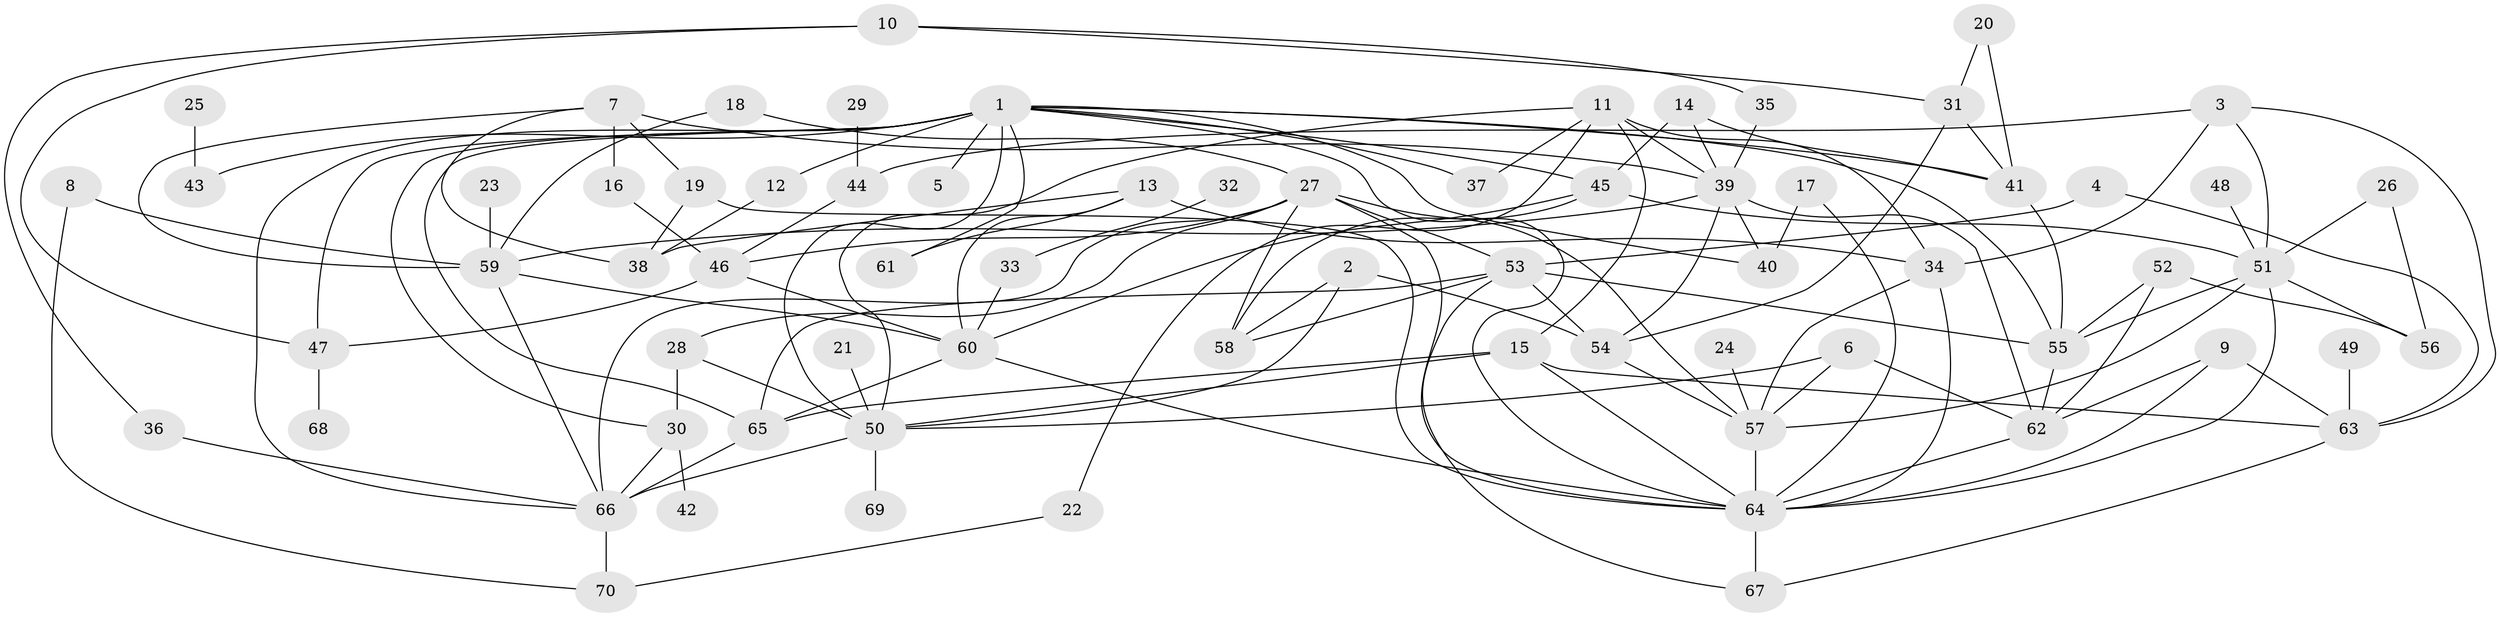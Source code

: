 // original degree distribution, {10: 0.007194244604316547, 5: 0.1079136690647482, 4: 0.15827338129496402, 8: 0.014388489208633094, 3: 0.20863309352517986, 2: 0.2733812949640288, 7: 0.02158273381294964, 9: 0.007194244604316547, 1: 0.2014388489208633}
// Generated by graph-tools (version 1.1) at 2025/25/03/09/25 03:25:25]
// undirected, 70 vertices, 135 edges
graph export_dot {
graph [start="1"]
  node [color=gray90,style=filled];
  1;
  2;
  3;
  4;
  5;
  6;
  7;
  8;
  9;
  10;
  11;
  12;
  13;
  14;
  15;
  16;
  17;
  18;
  19;
  20;
  21;
  22;
  23;
  24;
  25;
  26;
  27;
  28;
  29;
  30;
  31;
  32;
  33;
  34;
  35;
  36;
  37;
  38;
  39;
  40;
  41;
  42;
  43;
  44;
  45;
  46;
  47;
  48;
  49;
  50;
  51;
  52;
  53;
  54;
  55;
  56;
  57;
  58;
  59;
  60;
  61;
  62;
  63;
  64;
  65;
  66;
  67;
  68;
  69;
  70;
  1 -- 5 [weight=1.0];
  1 -- 12 [weight=1.0];
  1 -- 30 [weight=1.0];
  1 -- 37 [weight=1.0];
  1 -- 40 [weight=1.0];
  1 -- 41 [weight=1.0];
  1 -- 43 [weight=1.0];
  1 -- 45 [weight=1.0];
  1 -- 47 [weight=1.0];
  1 -- 50 [weight=1.0];
  1 -- 55 [weight=1.0];
  1 -- 61 [weight=1.0];
  1 -- 64 [weight=1.0];
  1 -- 65 [weight=1.0];
  1 -- 66 [weight=1.0];
  2 -- 50 [weight=1.0];
  2 -- 54 [weight=1.0];
  2 -- 58 [weight=1.0];
  3 -- 34 [weight=1.0];
  3 -- 44 [weight=1.0];
  3 -- 51 [weight=1.0];
  3 -- 63 [weight=1.0];
  4 -- 53 [weight=1.0];
  4 -- 63 [weight=1.0];
  6 -- 50 [weight=1.0];
  6 -- 57 [weight=1.0];
  6 -- 62 [weight=1.0];
  7 -- 16 [weight=1.0];
  7 -- 19 [weight=1.0];
  7 -- 38 [weight=1.0];
  7 -- 39 [weight=1.0];
  7 -- 59 [weight=1.0];
  8 -- 59 [weight=1.0];
  8 -- 70 [weight=1.0];
  9 -- 62 [weight=1.0];
  9 -- 63 [weight=1.0];
  9 -- 64 [weight=1.0];
  10 -- 31 [weight=1.0];
  10 -- 35 [weight=1.0];
  10 -- 36 [weight=1.0];
  10 -- 47 [weight=1.0];
  11 -- 15 [weight=1.0];
  11 -- 22 [weight=1.0];
  11 -- 34 [weight=1.0];
  11 -- 37 [weight=1.0];
  11 -- 39 [weight=2.0];
  11 -- 50 [weight=1.0];
  12 -- 38 [weight=1.0];
  13 -- 34 [weight=1.0];
  13 -- 38 [weight=1.0];
  13 -- 60 [weight=1.0];
  13 -- 61 [weight=1.0];
  14 -- 39 [weight=1.0];
  14 -- 41 [weight=1.0];
  14 -- 45 [weight=1.0];
  15 -- 50 [weight=1.0];
  15 -- 63 [weight=1.0];
  15 -- 64 [weight=1.0];
  15 -- 65 [weight=1.0];
  16 -- 46 [weight=1.0];
  17 -- 40 [weight=1.0];
  17 -- 64 [weight=1.0];
  18 -- 27 [weight=1.0];
  18 -- 59 [weight=1.0];
  19 -- 38 [weight=1.0];
  19 -- 64 [weight=1.0];
  20 -- 31 [weight=1.0];
  20 -- 41 [weight=1.0];
  21 -- 50 [weight=1.0];
  22 -- 70 [weight=1.0];
  23 -- 59 [weight=1.0];
  24 -- 57 [weight=1.0];
  25 -- 43 [weight=1.0];
  26 -- 51 [weight=1.0];
  26 -- 56 [weight=1.0];
  27 -- 28 [weight=1.0];
  27 -- 46 [weight=1.0];
  27 -- 53 [weight=1.0];
  27 -- 57 [weight=1.0];
  27 -- 58 [weight=1.0];
  27 -- 64 [weight=1.0];
  27 -- 66 [weight=1.0];
  28 -- 30 [weight=1.0];
  28 -- 50 [weight=1.0];
  29 -- 44 [weight=1.0];
  30 -- 42 [weight=1.0];
  30 -- 66 [weight=1.0];
  31 -- 41 [weight=1.0];
  31 -- 54 [weight=1.0];
  32 -- 33 [weight=1.0];
  33 -- 60 [weight=1.0];
  34 -- 57 [weight=1.0];
  34 -- 64 [weight=1.0];
  35 -- 39 [weight=1.0];
  36 -- 66 [weight=1.0];
  39 -- 40 [weight=1.0];
  39 -- 54 [weight=1.0];
  39 -- 59 [weight=1.0];
  39 -- 62 [weight=1.0];
  41 -- 55 [weight=1.0];
  44 -- 46 [weight=1.0];
  45 -- 51 [weight=1.0];
  45 -- 58 [weight=1.0];
  45 -- 60 [weight=1.0];
  46 -- 47 [weight=1.0];
  46 -- 60 [weight=1.0];
  47 -- 68 [weight=1.0];
  48 -- 51 [weight=1.0];
  49 -- 63 [weight=1.0];
  50 -- 66 [weight=1.0];
  50 -- 69 [weight=1.0];
  51 -- 55 [weight=1.0];
  51 -- 56 [weight=1.0];
  51 -- 57 [weight=1.0];
  51 -- 64 [weight=1.0];
  52 -- 55 [weight=1.0];
  52 -- 56 [weight=1.0];
  52 -- 62 [weight=1.0];
  53 -- 54 [weight=1.0];
  53 -- 55 [weight=1.0];
  53 -- 58 [weight=1.0];
  53 -- 65 [weight=1.0];
  53 -- 67 [weight=1.0];
  54 -- 57 [weight=1.0];
  55 -- 62 [weight=1.0];
  57 -- 64 [weight=1.0];
  59 -- 60 [weight=1.0];
  59 -- 66 [weight=1.0];
  60 -- 64 [weight=1.0];
  60 -- 65 [weight=1.0];
  62 -- 64 [weight=1.0];
  63 -- 67 [weight=1.0];
  64 -- 67 [weight=1.0];
  65 -- 66 [weight=1.0];
  66 -- 70 [weight=1.0];
}
